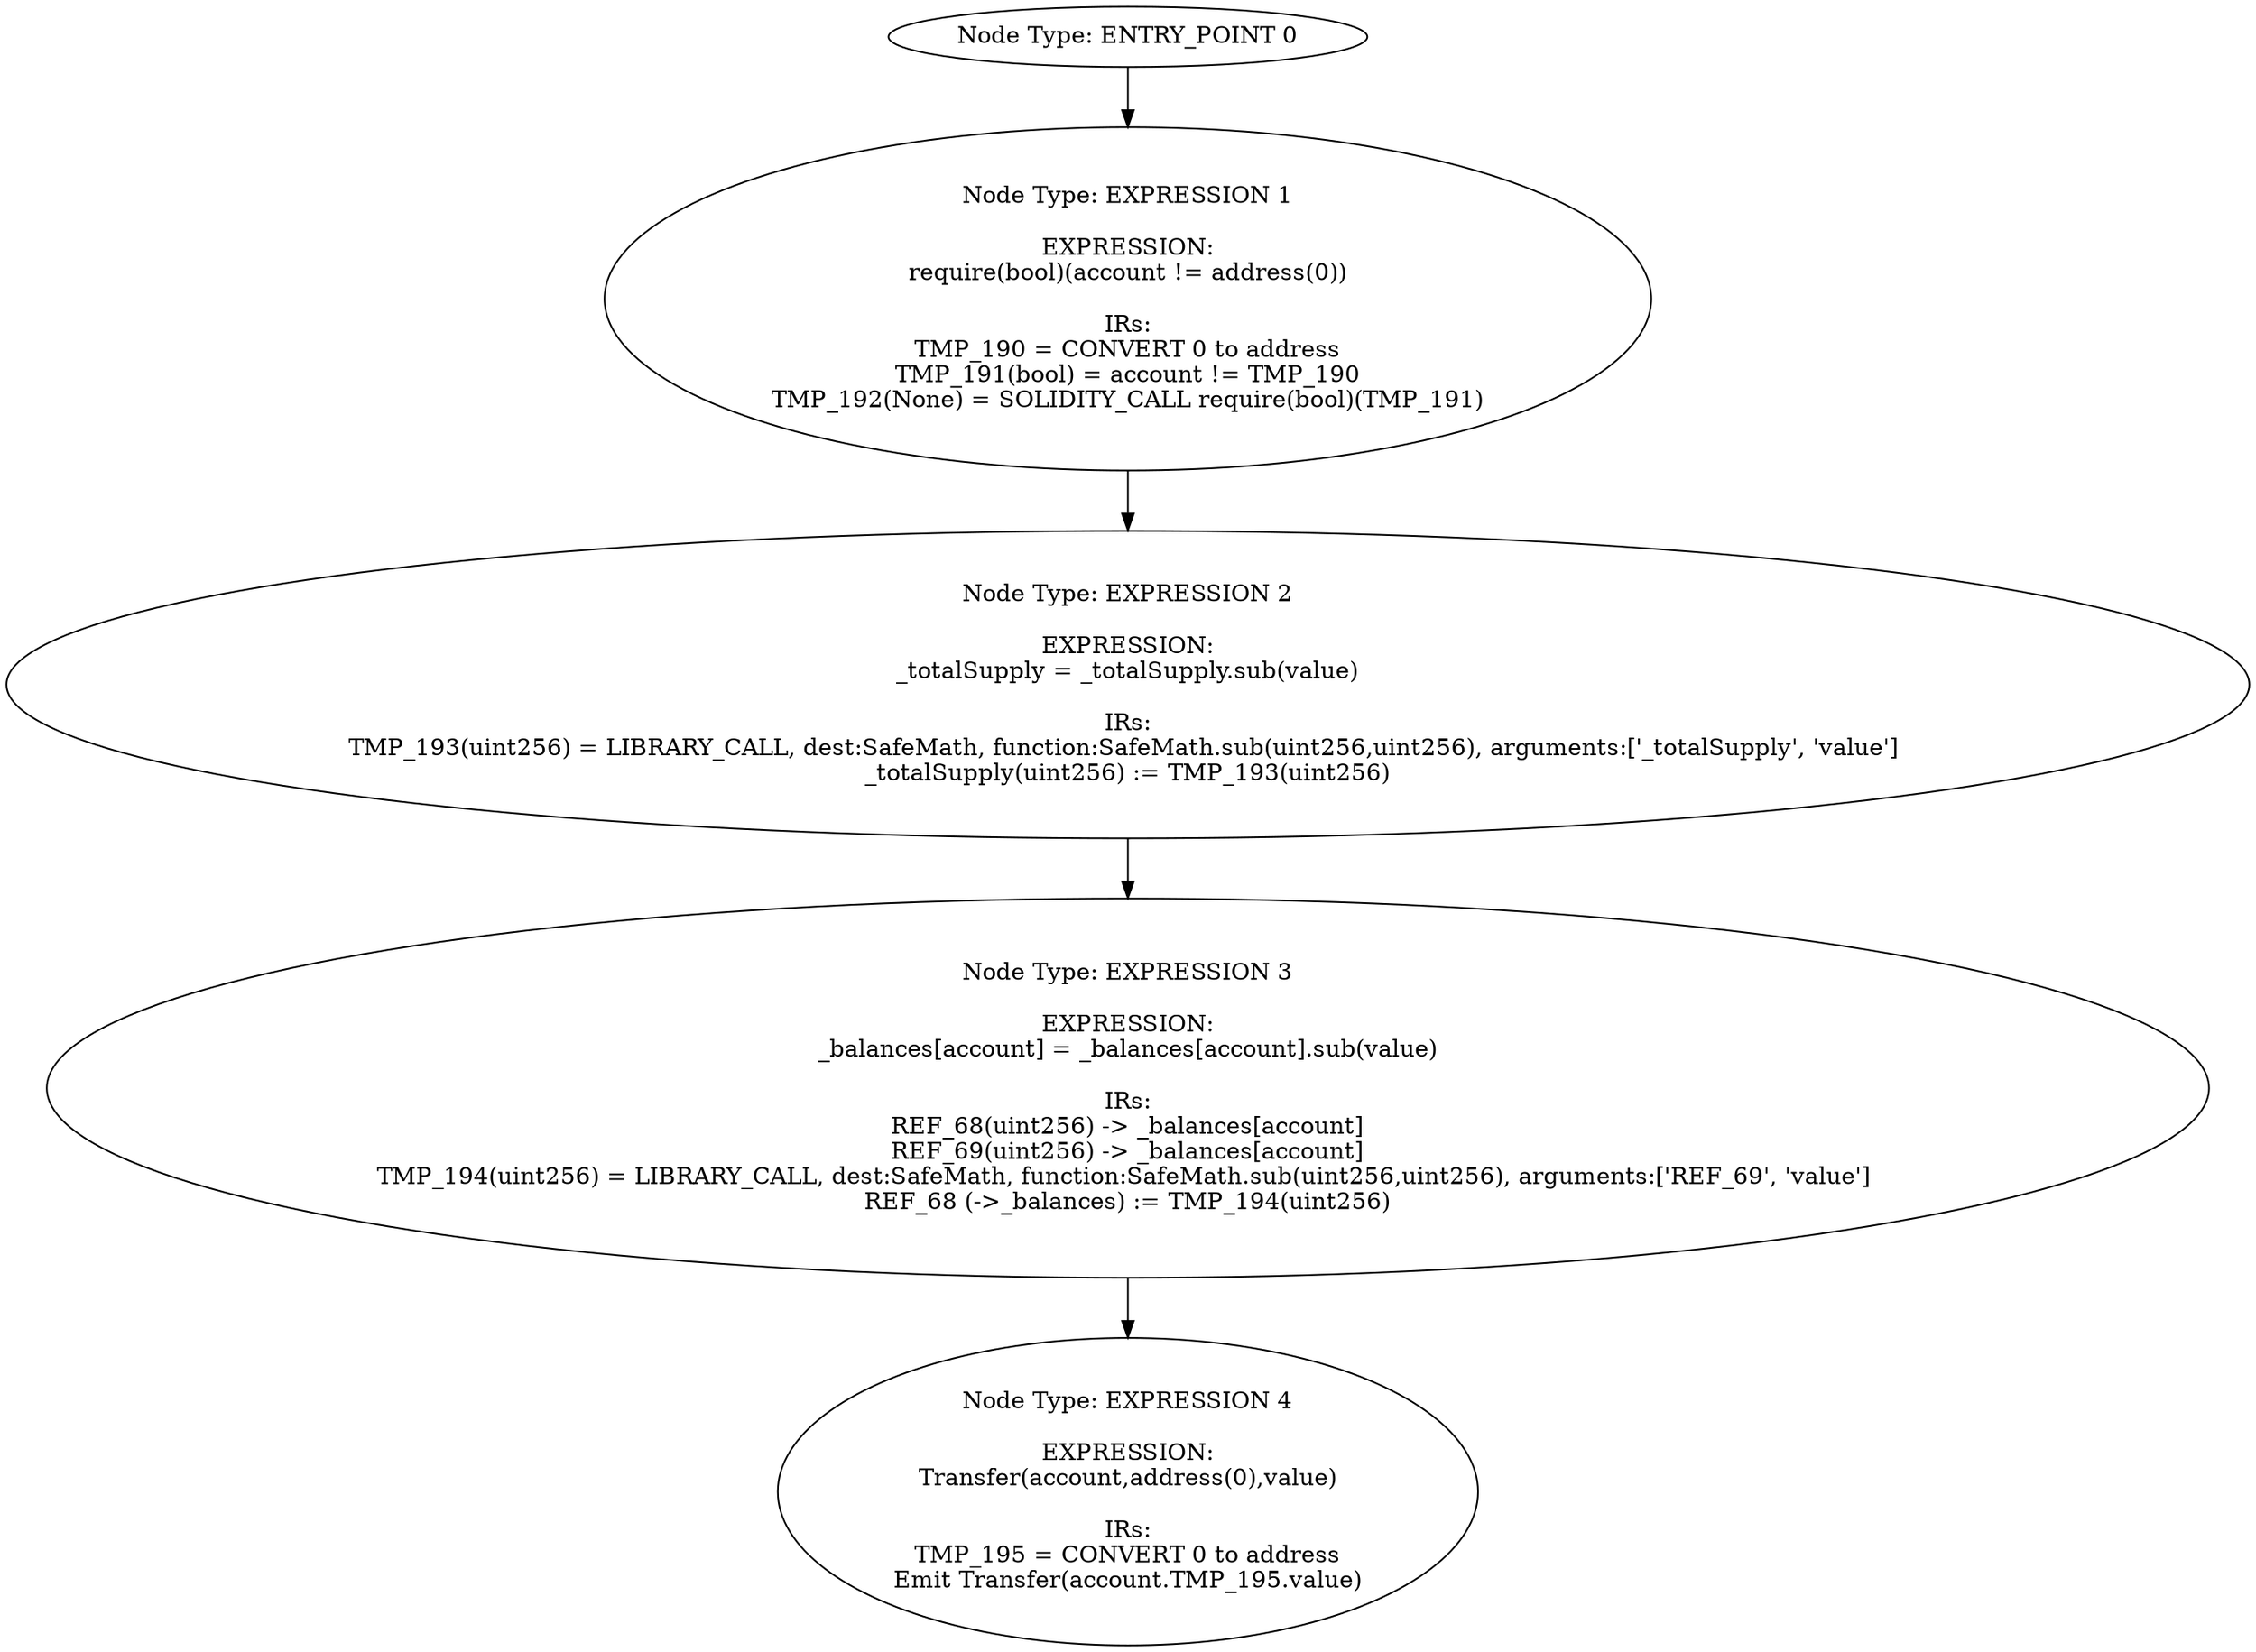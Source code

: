 digraph{
0[label="Node Type: ENTRY_POINT 0
"];
0->1;
1[label="Node Type: EXPRESSION 1

EXPRESSION:
require(bool)(account != address(0))

IRs:
TMP_190 = CONVERT 0 to address
TMP_191(bool) = account != TMP_190
TMP_192(None) = SOLIDITY_CALL require(bool)(TMP_191)"];
1->2;
2[label="Node Type: EXPRESSION 2

EXPRESSION:
_totalSupply = _totalSupply.sub(value)

IRs:
TMP_193(uint256) = LIBRARY_CALL, dest:SafeMath, function:SafeMath.sub(uint256,uint256), arguments:['_totalSupply', 'value'] 
_totalSupply(uint256) := TMP_193(uint256)"];
2->3;
3[label="Node Type: EXPRESSION 3

EXPRESSION:
_balances[account] = _balances[account].sub(value)

IRs:
REF_68(uint256) -> _balances[account]
REF_69(uint256) -> _balances[account]
TMP_194(uint256) = LIBRARY_CALL, dest:SafeMath, function:SafeMath.sub(uint256,uint256), arguments:['REF_69', 'value'] 
REF_68 (->_balances) := TMP_194(uint256)"];
3->4;
4[label="Node Type: EXPRESSION 4

EXPRESSION:
Transfer(account,address(0),value)

IRs:
TMP_195 = CONVERT 0 to address
Emit Transfer(account.TMP_195.value)"];
}
